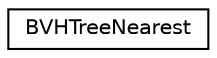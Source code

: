 digraph G
{
  edge [fontname="Helvetica",fontsize="10",labelfontname="Helvetica",labelfontsize="10"];
  node [fontname="Helvetica",fontsize="10",shape=record];
  rankdir=LR;
  Node1 [label="BVHTreeNearest",height=0.2,width=0.4,color="black", fillcolor="white", style="filled",URL="$da/df6/structBVHTreeNearest.html"];
}
